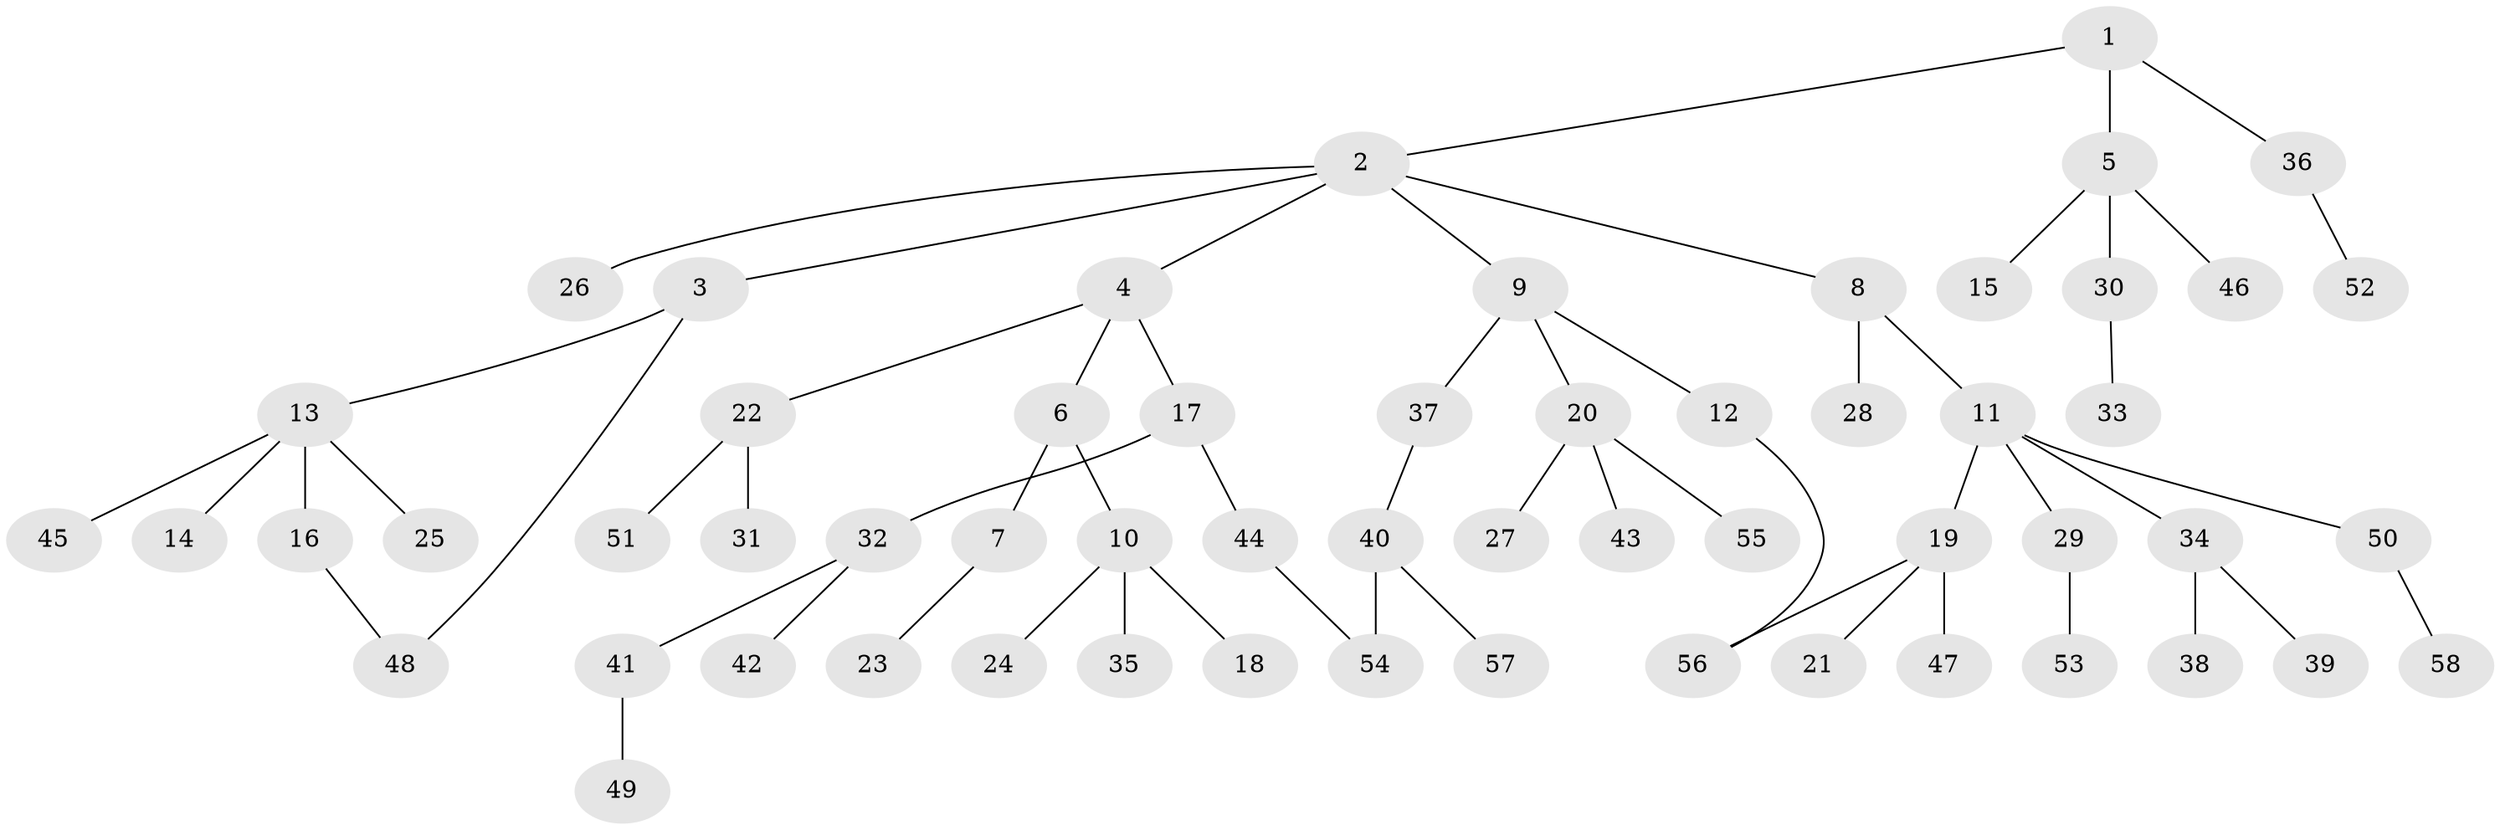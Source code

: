 // Generated by graph-tools (version 1.1) at 2025/49/03/09/25 03:49:16]
// undirected, 58 vertices, 60 edges
graph export_dot {
graph [start="1"]
  node [color=gray90,style=filled];
  1;
  2;
  3;
  4;
  5;
  6;
  7;
  8;
  9;
  10;
  11;
  12;
  13;
  14;
  15;
  16;
  17;
  18;
  19;
  20;
  21;
  22;
  23;
  24;
  25;
  26;
  27;
  28;
  29;
  30;
  31;
  32;
  33;
  34;
  35;
  36;
  37;
  38;
  39;
  40;
  41;
  42;
  43;
  44;
  45;
  46;
  47;
  48;
  49;
  50;
  51;
  52;
  53;
  54;
  55;
  56;
  57;
  58;
  1 -- 2;
  1 -- 5;
  1 -- 36;
  2 -- 3;
  2 -- 4;
  2 -- 8;
  2 -- 9;
  2 -- 26;
  3 -- 13;
  3 -- 48;
  4 -- 6;
  4 -- 17;
  4 -- 22;
  5 -- 15;
  5 -- 30;
  5 -- 46;
  6 -- 7;
  6 -- 10;
  7 -- 23;
  8 -- 11;
  8 -- 28;
  9 -- 12;
  9 -- 20;
  9 -- 37;
  10 -- 18;
  10 -- 24;
  10 -- 35;
  11 -- 19;
  11 -- 29;
  11 -- 34;
  11 -- 50;
  12 -- 56;
  13 -- 14;
  13 -- 16;
  13 -- 25;
  13 -- 45;
  16 -- 48;
  17 -- 32;
  17 -- 44;
  19 -- 21;
  19 -- 47;
  19 -- 56;
  20 -- 27;
  20 -- 43;
  20 -- 55;
  22 -- 31;
  22 -- 51;
  29 -- 53;
  30 -- 33;
  32 -- 41;
  32 -- 42;
  34 -- 38;
  34 -- 39;
  36 -- 52;
  37 -- 40;
  40 -- 57;
  40 -- 54;
  41 -- 49;
  44 -- 54;
  50 -- 58;
}
